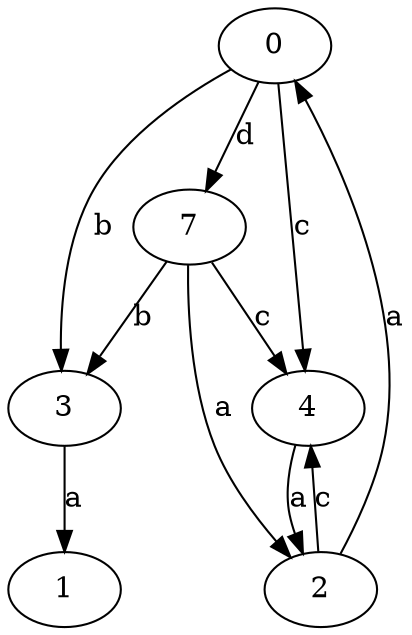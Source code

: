 strict digraph  {
0;
1;
2;
3;
4;
7;
0 -> 3  [label=b];
0 -> 4  [label=c];
0 -> 7  [label=d];
2 -> 0  [label=a];
2 -> 4  [label=c];
3 -> 1  [label=a];
4 -> 2  [label=a];
7 -> 2  [label=a];
7 -> 3  [label=b];
7 -> 4  [label=c];
}
